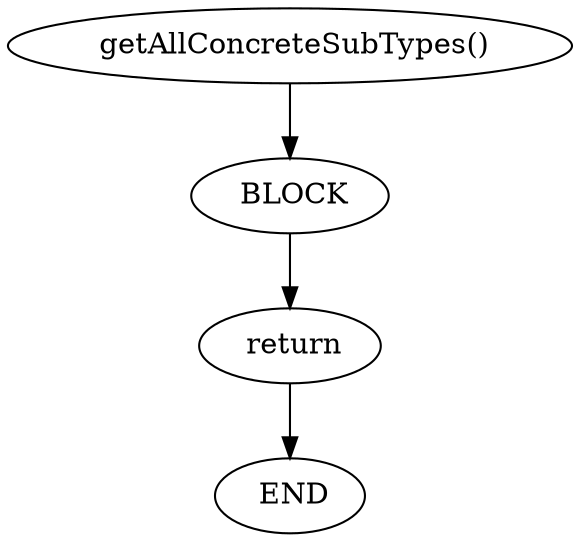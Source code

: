 digraph testGraph {
439[label=" getAllConcreteSubTypes()"]
441[label="BLOCK"]
439 -> 441[color=black]
441[label=" BLOCK"]
442[label="return"]
441 -> 442[color=black]
442[label=" return"]
440[label="END"]
442 -> 440[color=black]
440[label=" END"]
}
